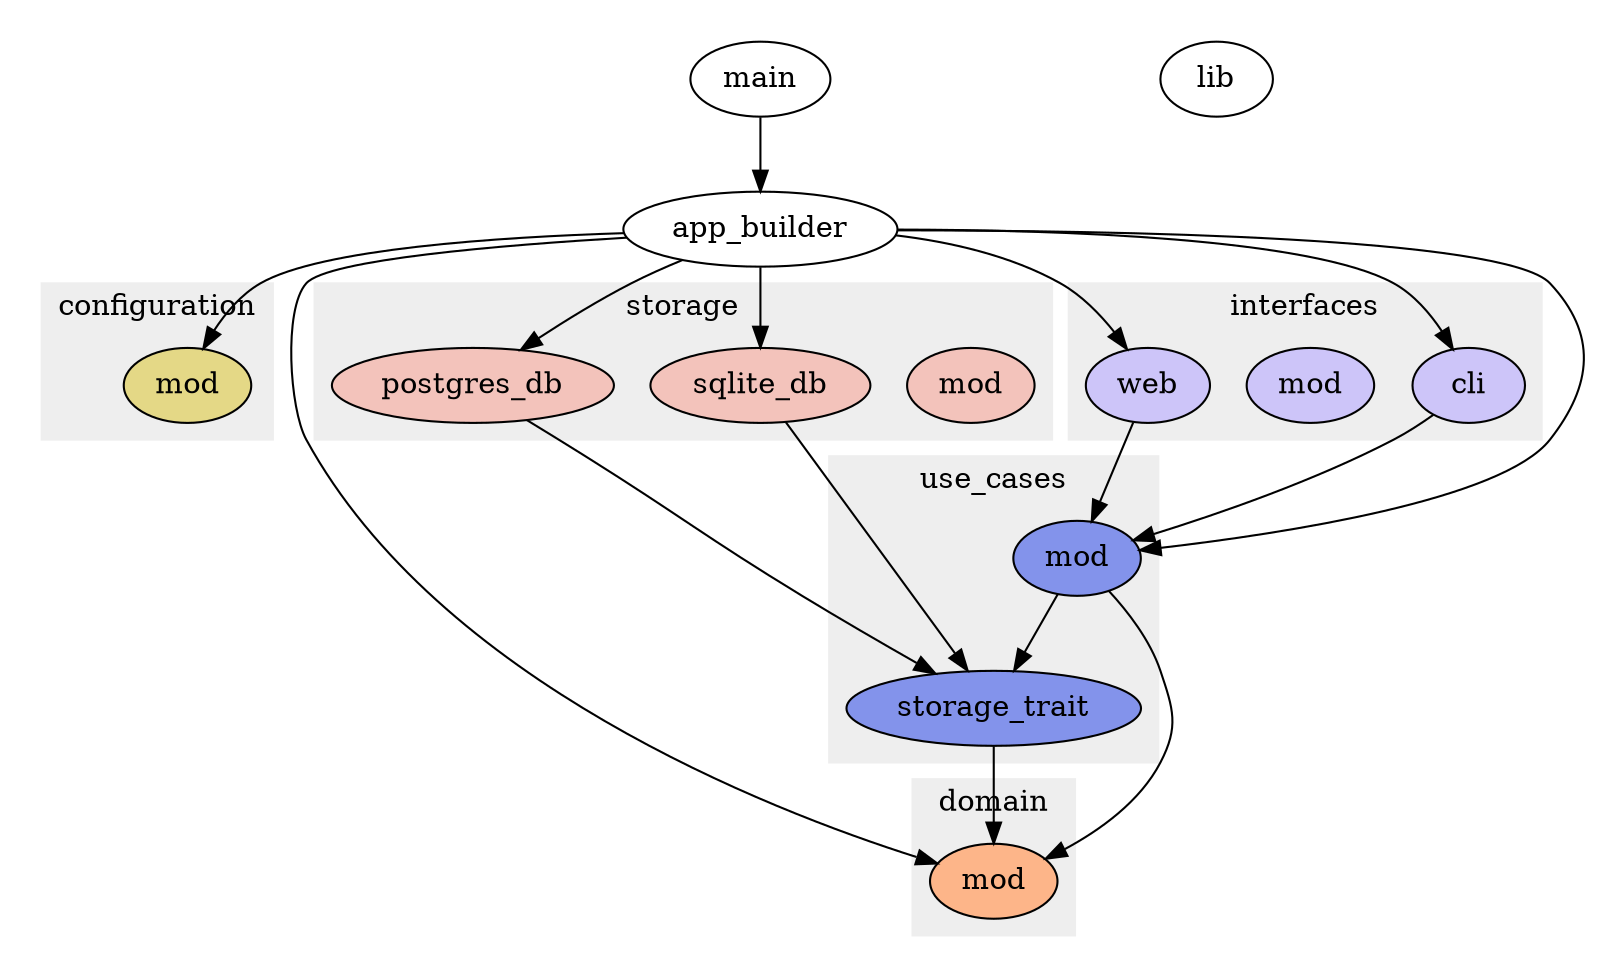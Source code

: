 digraph dependencies {
subgraph cluster_ {
label=""
color="#ffffff"
style="filled"
  "::app_builder"[label="app_builder",style="filled",fillcolor="#ffffff"]
  subgraph cluster____configuration {
  label="configuration"
  color="#eeeeee"
  style="filled"
    "::configuration::mod"[label="mod",style="filled",fillcolor="#e4d886"]
  }
  subgraph cluster____domain {
  label="domain"
  color="#eeeeee"
  style="filled"
    "::domain::mod"[label="mod",style="filled",fillcolor="#fdb589"]
  }
  subgraph cluster____interfaces {
  label="interfaces"
  color="#eeeeee"
  style="filled"
    "::interfaces::cli"[label="cli",style="filled",fillcolor="#cdc5f9"]
    "::interfaces::mod"[label="mod",style="filled",fillcolor="#cdc5f9"]
    "::interfaces::web"[label="web",style="filled",fillcolor="#cdc5f9"]
  }
  "::lib"[label="lib",style="filled",fillcolor="#ffffff"]
  "::main"[label="main",style="filled",fillcolor="#ffffff"]
  subgraph cluster____storage {
  label="storage"
  color="#eeeeee"
  style="filled"
    "::storage::mod"[label="mod",style="filled",fillcolor="#f3c3bb"]
    "::storage::postgres_db"[label="postgres_db",style="filled",fillcolor="#f3c3bb"]
    "::storage::sqlite_db"[label="sqlite_db",style="filled",fillcolor="#f3c3bb"]
  }
  subgraph cluster____use_cases {
  label="use_cases"
  color="#eeeeee"
  style="filled"
    "::use_cases::mod"[label="mod",style="filled",fillcolor="#8393eb"]
    "::use_cases::storage_trait"[label="storage_trait",style="filled",fillcolor="#8393eb"]
  }
}
"::app_builder" -> "::configuration::mod"
"::app_builder" -> "::domain::mod"
"::app_builder" -> "::interfaces::cli"
"::app_builder" -> "::interfaces::web"
"::app_builder" -> "::storage::postgres_db"
"::app_builder" -> "::storage::sqlite_db"
"::app_builder" -> "::use_cases::mod"
"::interfaces::cli" -> "::use_cases::mod"
"::interfaces::web" -> "::use_cases::mod"
"::main" -> "::app_builder"
"::storage::postgres_db" -> "::use_cases::storage_trait"
"::storage::sqlite_db" -> "::use_cases::storage_trait"
"::use_cases::mod" -> "::domain::mod"
"::use_cases::mod" -> "::use_cases::storage_trait"
"::use_cases::storage_trait" -> "::domain::mod"
}

